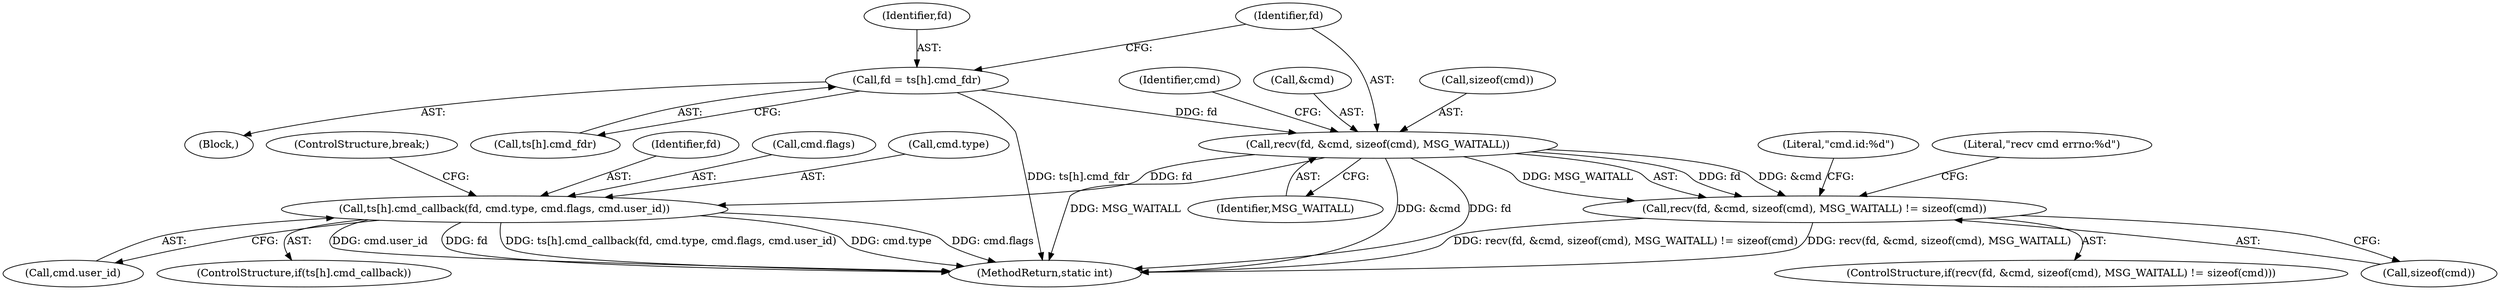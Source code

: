 digraph "1_Android_472271b153c5dc53c28beac55480a8d8434b2d5c_42@del" {
"1000116" [label="(Call,recv(fd, &cmd, sizeof(cmd), MSG_WAITALL))"];
"1000107" [label="(Call,fd = ts[h].cmd_fdr)"];
"1000115" [label="(Call,recv(fd, &cmd, sizeof(cmd), MSG_WAITALL) != sizeof(cmd))"];
"1000218" [label="(Call,ts[h].cmd_callback(fd, cmd.type, cmd.flags, cmd.user_id))"];
"1000242" [label="(MethodReturn,static int)"];
"1000229" [label="(ControlStructure,break;)"];
"1000109" [label="(Call,ts[h].cmd_fdr)"];
"1000115" [label="(Call,recv(fd, &cmd, sizeof(cmd), MSG_WAITALL) != sizeof(cmd))"];
"1000120" [label="(Call,sizeof(cmd))"];
"1000219" [label="(Identifier,fd)"];
"1000218" [label="(Call,ts[h].cmd_callback(fd, cmd.type, cmd.flags, cmd.user_id))"];
"1000107" [label="(Call,fd = ts[h].cmd_fdr)"];
"1000132" [label="(Literal,\"cmd.id:%d\")"];
"1000123" [label="(Call,sizeof(cmd))"];
"1000223" [label="(Call,cmd.flags)"];
"1000124" [label="(Identifier,cmd)"];
"1000114" [label="(ControlStructure,if(recv(fd, &cmd, sizeof(cmd), MSG_WAITALL) != sizeof(cmd)))"];
"1000122" [label="(Identifier,MSG_WAITALL)"];
"1000108" [label="(Identifier,fd)"];
"1000226" [label="(Call,cmd.user_id)"];
"1000102" [label="(Block,)"];
"1000116" [label="(Call,recv(fd, &cmd, sizeof(cmd), MSG_WAITALL))"];
"1000212" [label="(ControlStructure,if(ts[h].cmd_callback))"];
"1000118" [label="(Call,&cmd)"];
"1000127" [label="(Literal,\"recv cmd errno:%d\")"];
"1000220" [label="(Call,cmd.type)"];
"1000117" [label="(Identifier,fd)"];
"1000116" -> "1000115"  [label="AST: "];
"1000116" -> "1000122"  [label="CFG: "];
"1000117" -> "1000116"  [label="AST: "];
"1000118" -> "1000116"  [label="AST: "];
"1000120" -> "1000116"  [label="AST: "];
"1000122" -> "1000116"  [label="AST: "];
"1000124" -> "1000116"  [label="CFG: "];
"1000116" -> "1000242"  [label="DDG: &cmd"];
"1000116" -> "1000242"  [label="DDG: fd"];
"1000116" -> "1000242"  [label="DDG: MSG_WAITALL"];
"1000116" -> "1000115"  [label="DDG: fd"];
"1000116" -> "1000115"  [label="DDG: &cmd"];
"1000116" -> "1000115"  [label="DDG: MSG_WAITALL"];
"1000107" -> "1000116"  [label="DDG: fd"];
"1000116" -> "1000218"  [label="DDG: fd"];
"1000107" -> "1000102"  [label="AST: "];
"1000107" -> "1000109"  [label="CFG: "];
"1000108" -> "1000107"  [label="AST: "];
"1000109" -> "1000107"  [label="AST: "];
"1000117" -> "1000107"  [label="CFG: "];
"1000107" -> "1000242"  [label="DDG: ts[h].cmd_fdr"];
"1000115" -> "1000114"  [label="AST: "];
"1000115" -> "1000123"  [label="CFG: "];
"1000123" -> "1000115"  [label="AST: "];
"1000127" -> "1000115"  [label="CFG: "];
"1000132" -> "1000115"  [label="CFG: "];
"1000115" -> "1000242"  [label="DDG: recv(fd, &cmd, sizeof(cmd), MSG_WAITALL) != sizeof(cmd)"];
"1000115" -> "1000242"  [label="DDG: recv(fd, &cmd, sizeof(cmd), MSG_WAITALL)"];
"1000218" -> "1000212"  [label="AST: "];
"1000218" -> "1000226"  [label="CFG: "];
"1000219" -> "1000218"  [label="AST: "];
"1000220" -> "1000218"  [label="AST: "];
"1000223" -> "1000218"  [label="AST: "];
"1000226" -> "1000218"  [label="AST: "];
"1000229" -> "1000218"  [label="CFG: "];
"1000218" -> "1000242"  [label="DDG: cmd.flags"];
"1000218" -> "1000242"  [label="DDG: cmd.user_id"];
"1000218" -> "1000242"  [label="DDG: fd"];
"1000218" -> "1000242"  [label="DDG: ts[h].cmd_callback(fd, cmd.type, cmd.flags, cmd.user_id)"];
"1000218" -> "1000242"  [label="DDG: cmd.type"];
}
